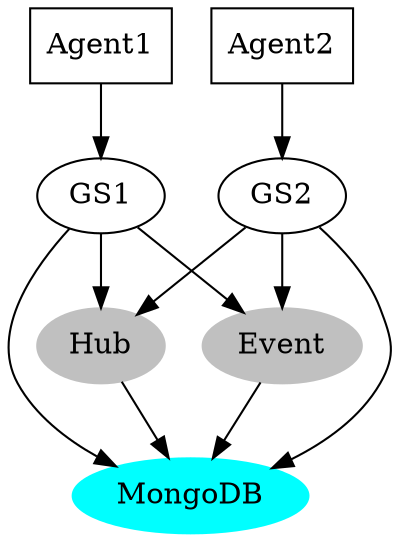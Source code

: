 digraph G {
	size ="4,4";
	Agent1 [shape=box];
	Agent2 [shape=box];
	Agent1->GS1;
	Agent2->GS2;
	Hub [style=filled,color=gray];
	Event [style=filled,color=gray];
	MongoDB [style=filled,color=cyan];
	GS1->Hub;
	GS2->Hub;
	GS1->Event;
	GS2->Event;
	Hub->MongoDB
	Event->MongoDB
	GS1->MongoDB
	GS2->MongoDB
}
